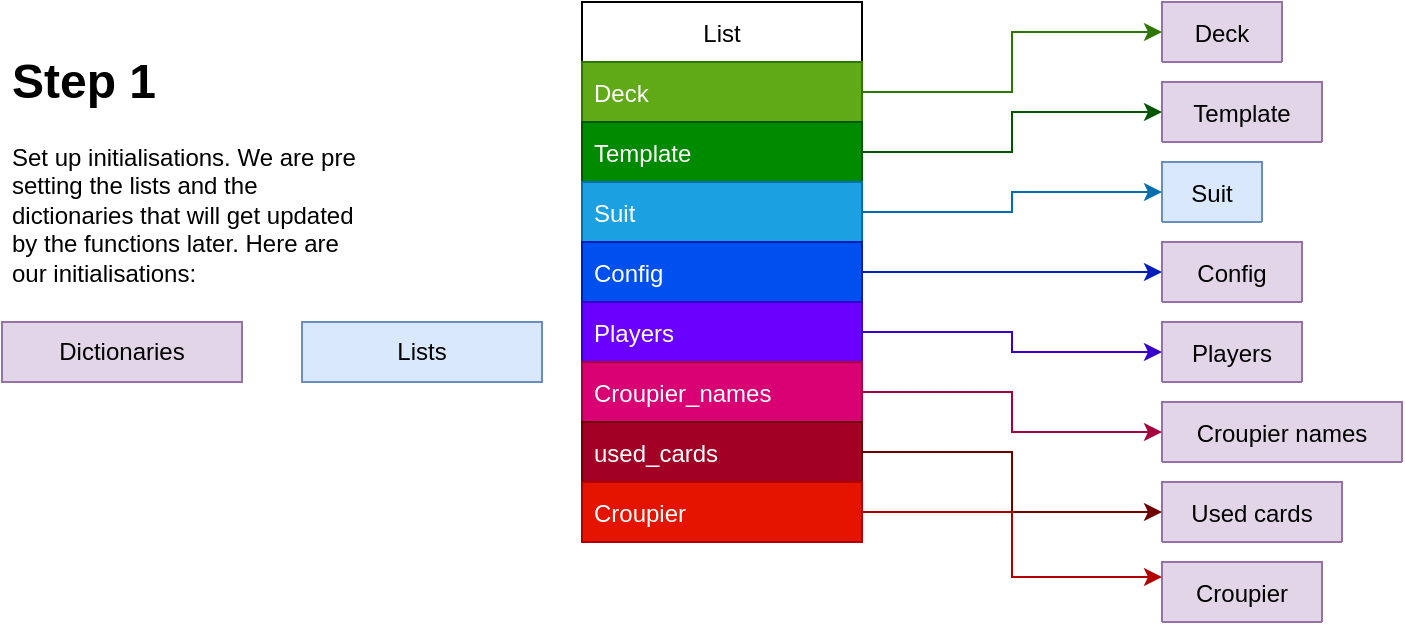 <mxfile version="15.9.1" type="github">
  <diagram id="C5RBs43oDa-KdzZeNtuy" name="Page-1">
    <mxGraphModel dx="866" dy="436" grid="1" gridSize="10" guides="1" tooltips="1" connect="1" arrows="1" fold="1" page="1" pageScale="1" pageWidth="827" pageHeight="1169" math="0" shadow="0">
      <root>
        <mxCell id="WIyWlLk6GJQsqaUBKTNV-0" />
        <mxCell id="WIyWlLk6GJQsqaUBKTNV-1" parent="WIyWlLk6GJQsqaUBKTNV-0" />
        <mxCell id="v-qipN8iJghau_C7B_nq-0" value="&lt;h1&gt;Step 1&lt;/h1&gt;&lt;p&gt;Set up initialisations. We are pre setting the lists and the dictionaries that will get updated by the functions later. Here are our initialisations:&lt;/p&gt;" style="text;html=1;strokeColor=none;fillColor=none;spacing=5;spacingTop=-20;whiteSpace=wrap;overflow=hidden;rounded=0;" vertex="1" parent="WIyWlLk6GJQsqaUBKTNV-1">
          <mxGeometry x="20" y="30" width="190" height="140" as="geometry" />
        </mxCell>
        <mxCell id="v-qipN8iJghau_C7B_nq-1" value="List" style="swimlane;fontStyle=0;childLayout=stackLayout;horizontal=1;startSize=30;horizontalStack=0;resizeParent=1;resizeParentMax=0;resizeLast=0;collapsible=1;marginBottom=0;" vertex="1" parent="WIyWlLk6GJQsqaUBKTNV-1">
          <mxGeometry x="310" y="10" width="140" height="270" as="geometry" />
        </mxCell>
        <mxCell id="v-qipN8iJghau_C7B_nq-2" value="Deck" style="text;strokeColor=#2D7600;fillColor=#60a917;align=left;verticalAlign=middle;spacingLeft=4;spacingRight=4;overflow=hidden;points=[[0,0.5],[1,0.5]];portConstraint=eastwest;rotatable=0;fontColor=#ffffff;" vertex="1" parent="v-qipN8iJghau_C7B_nq-1">
          <mxGeometry y="30" width="140" height="30" as="geometry" />
        </mxCell>
        <mxCell id="v-qipN8iJghau_C7B_nq-6" value="Template" style="text;strokeColor=#005700;fillColor=#008a00;align=left;verticalAlign=middle;spacingLeft=4;spacingRight=4;overflow=hidden;points=[[0,0.5],[1,0.5]];portConstraint=eastwest;rotatable=0;fontColor=#ffffff;" vertex="1" parent="v-qipN8iJghau_C7B_nq-1">
          <mxGeometry y="60" width="140" height="30" as="geometry" />
        </mxCell>
        <mxCell id="v-qipN8iJghau_C7B_nq-3" value="Suit" style="text;strokeColor=#006EAF;fillColor=#1ba1e2;align=left;verticalAlign=middle;spacingLeft=4;spacingRight=4;overflow=hidden;points=[[0,0.5],[1,0.5]];portConstraint=eastwest;rotatable=0;fontColor=#ffffff;" vertex="1" parent="v-qipN8iJghau_C7B_nq-1">
          <mxGeometry y="90" width="140" height="30" as="geometry" />
        </mxCell>
        <mxCell id="v-qipN8iJghau_C7B_nq-7" value="Config" style="text;strokeColor=#001DBC;fillColor=#0050ef;align=left;verticalAlign=middle;spacingLeft=4;spacingRight=4;overflow=hidden;points=[[0,0.5],[1,0.5]];portConstraint=eastwest;rotatable=0;fontColor=#ffffff;" vertex="1" parent="v-qipN8iJghau_C7B_nq-1">
          <mxGeometry y="120" width="140" height="30" as="geometry" />
        </mxCell>
        <mxCell id="v-qipN8iJghau_C7B_nq-5" value="Players" style="text;strokeColor=#3700CC;fillColor=#6a00ff;align=left;verticalAlign=middle;spacingLeft=4;spacingRight=4;overflow=hidden;points=[[0,0.5],[1,0.5]];portConstraint=eastwest;rotatable=0;fontColor=#ffffff;" vertex="1" parent="v-qipN8iJghau_C7B_nq-1">
          <mxGeometry y="150" width="140" height="30" as="geometry" />
        </mxCell>
        <mxCell id="v-qipN8iJghau_C7B_nq-12" value="Croupier_names" style="text;strokeColor=#A50040;fillColor=#d80073;align=left;verticalAlign=middle;spacingLeft=4;spacingRight=4;overflow=hidden;points=[[0,0.5],[1,0.5]];portConstraint=eastwest;rotatable=0;fontColor=#ffffff;" vertex="1" parent="v-qipN8iJghau_C7B_nq-1">
          <mxGeometry y="180" width="140" height="30" as="geometry" />
        </mxCell>
        <mxCell id="v-qipN8iJghau_C7B_nq-11" value="used_cards" style="text;strokeColor=#6F0000;fillColor=#a20025;align=left;verticalAlign=middle;spacingLeft=4;spacingRight=4;overflow=hidden;points=[[0,0.5],[1,0.5]];portConstraint=eastwest;rotatable=0;fontColor=#ffffff;" vertex="1" parent="v-qipN8iJghau_C7B_nq-1">
          <mxGeometry y="210" width="140" height="30" as="geometry" />
        </mxCell>
        <mxCell id="v-qipN8iJghau_C7B_nq-4" value="Croupier" style="text;strokeColor=#B20000;fillColor=#e51400;align=left;verticalAlign=middle;spacingLeft=4;spacingRight=4;overflow=hidden;points=[[0,0.5],[1,0.5]];portConstraint=eastwest;rotatable=0;fontColor=#ffffff;" vertex="1" parent="v-qipN8iJghau_C7B_nq-1">
          <mxGeometry y="240" width="140" height="30" as="geometry" />
        </mxCell>
        <mxCell id="v-qipN8iJghau_C7B_nq-13" value="Deck" style="swimlane;fontStyle=0;childLayout=stackLayout;horizontal=1;startSize=30;horizontalStack=0;resizeParent=1;resizeParentMax=0;resizeLast=0;collapsible=1;marginBottom=0;fillColor=#e1d5e7;strokeColor=#9673a6;" vertex="1" collapsed="1" parent="WIyWlLk6GJQsqaUBKTNV-1">
          <mxGeometry x="600" y="10" width="60" height="30" as="geometry">
            <mxRectangle x="590" y="50" width="140" height="420" as="alternateBounds" />
          </mxGeometry>
        </mxCell>
        <mxCell id="v-qipN8iJghau_C7B_nq-14" value="Ace : 1" style="text;strokeColor=none;fillColor=none;align=left;verticalAlign=middle;spacingLeft=4;spacingRight=4;overflow=hidden;points=[[0,0.5],[1,0.5]];portConstraint=eastwest;rotatable=0;" vertex="1" parent="v-qipN8iJghau_C7B_nq-13">
          <mxGeometry y="30" width="60" height="30" as="geometry" />
        </mxCell>
        <mxCell id="v-qipN8iJghau_C7B_nq-15" value="Two : 2" style="text;strokeColor=none;fillColor=none;align=left;verticalAlign=middle;spacingLeft=4;spacingRight=4;overflow=hidden;points=[[0,0.5],[1,0.5]];portConstraint=eastwest;rotatable=0;" vertex="1" parent="v-qipN8iJghau_C7B_nq-13">
          <mxGeometry y="60" width="60" height="30" as="geometry" />
        </mxCell>
        <mxCell id="v-qipN8iJghau_C7B_nq-21" value="Three : 3" style="text;strokeColor=none;fillColor=none;align=left;verticalAlign=middle;spacingLeft=4;spacingRight=4;overflow=hidden;points=[[0,0.5],[1,0.5]];portConstraint=eastwest;rotatable=0;" vertex="1" parent="v-qipN8iJghau_C7B_nq-13">
          <mxGeometry y="90" width="60" height="30" as="geometry" />
        </mxCell>
        <mxCell id="v-qipN8iJghau_C7B_nq-16" value="Four :4" style="text;strokeColor=none;fillColor=none;align=left;verticalAlign=middle;spacingLeft=4;spacingRight=4;overflow=hidden;points=[[0,0.5],[1,0.5]];portConstraint=eastwest;rotatable=0;" vertex="1" parent="v-qipN8iJghau_C7B_nq-13">
          <mxGeometry y="120" width="60" height="30" as="geometry" />
        </mxCell>
        <mxCell id="v-qipN8iJghau_C7B_nq-18" value="Five : 5" style="text;strokeColor=none;fillColor=none;align=left;verticalAlign=middle;spacingLeft=4;spacingRight=4;overflow=hidden;points=[[0,0.5],[1,0.5]];portConstraint=eastwest;rotatable=0;" vertex="1" parent="v-qipN8iJghau_C7B_nq-13">
          <mxGeometry y="150" width="60" height="30" as="geometry" />
        </mxCell>
        <mxCell id="v-qipN8iJghau_C7B_nq-19" value="Six : 6" style="text;strokeColor=none;fillColor=none;align=left;verticalAlign=middle;spacingLeft=4;spacingRight=4;overflow=hidden;points=[[0,0.5],[1,0.5]];portConstraint=eastwest;rotatable=0;" vertex="1" parent="v-qipN8iJghau_C7B_nq-13">
          <mxGeometry y="180" width="60" height="30" as="geometry" />
        </mxCell>
        <mxCell id="v-qipN8iJghau_C7B_nq-25" value="Seven 7" style="text;strokeColor=none;fillColor=none;align=left;verticalAlign=middle;spacingLeft=4;spacingRight=4;overflow=hidden;points=[[0,0.5],[1,0.5]];portConstraint=eastwest;rotatable=0;" vertex="1" parent="v-qipN8iJghau_C7B_nq-13">
          <mxGeometry y="210" width="60" height="30" as="geometry" />
        </mxCell>
        <mxCell id="v-qipN8iJghau_C7B_nq-23" value="Eight : 8" style="text;strokeColor=none;fillColor=none;align=left;verticalAlign=middle;spacingLeft=4;spacingRight=4;overflow=hidden;points=[[0,0.5],[1,0.5]];portConstraint=eastwest;rotatable=0;" vertex="1" parent="v-qipN8iJghau_C7B_nq-13">
          <mxGeometry y="240" width="60" height="30" as="geometry" />
        </mxCell>
        <mxCell id="v-qipN8iJghau_C7B_nq-22" value="Nine : 9" style="text;strokeColor=none;fillColor=none;align=left;verticalAlign=middle;spacingLeft=4;spacingRight=4;overflow=hidden;points=[[0,0.5],[1,0.5]];portConstraint=eastwest;rotatable=0;" vertex="1" parent="v-qipN8iJghau_C7B_nq-13">
          <mxGeometry y="270" width="60" height="30" as="geometry" />
        </mxCell>
        <mxCell id="v-qipN8iJghau_C7B_nq-24" value="Ten : 10" style="text;strokeColor=none;fillColor=none;align=left;verticalAlign=middle;spacingLeft=4;spacingRight=4;overflow=hidden;points=[[0,0.5],[1,0.5]];portConstraint=eastwest;rotatable=0;" vertex="1" parent="v-qipN8iJghau_C7B_nq-13">
          <mxGeometry y="300" width="60" height="30" as="geometry" />
        </mxCell>
        <mxCell id="v-qipN8iJghau_C7B_nq-27" value="Jack : 10" style="text;strokeColor=none;fillColor=none;align=left;verticalAlign=middle;spacingLeft=4;spacingRight=4;overflow=hidden;points=[[0,0.5],[1,0.5]];portConstraint=eastwest;rotatable=0;" vertex="1" parent="v-qipN8iJghau_C7B_nq-13">
          <mxGeometry y="330" width="60" height="30" as="geometry" />
        </mxCell>
        <mxCell id="v-qipN8iJghau_C7B_nq-26" value="Queen : 10" style="text;strokeColor=none;fillColor=none;align=left;verticalAlign=middle;spacingLeft=4;spacingRight=4;overflow=hidden;points=[[0,0.5],[1,0.5]];portConstraint=eastwest;rotatable=0;" vertex="1" parent="v-qipN8iJghau_C7B_nq-13">
          <mxGeometry y="360" width="60" height="30" as="geometry" />
        </mxCell>
        <mxCell id="v-qipN8iJghau_C7B_nq-17" value="King : 10" style="text;strokeColor=none;fillColor=none;align=left;verticalAlign=middle;spacingLeft=4;spacingRight=4;overflow=hidden;points=[[0,0.5],[1,0.5]];portConstraint=eastwest;rotatable=0;" vertex="1" parent="v-qipN8iJghau_C7B_nq-13">
          <mxGeometry y="390" width="60" height="30" as="geometry" />
        </mxCell>
        <mxCell id="v-qipN8iJghau_C7B_nq-28" value="Template" style="swimlane;fontStyle=0;childLayout=stackLayout;horizontal=1;startSize=30;horizontalStack=0;resizeParent=1;resizeParentMax=0;resizeLast=0;collapsible=1;marginBottom=0;fillColor=#e1d5e7;strokeColor=#9673a6;" vertex="1" collapsed="1" parent="WIyWlLk6GJQsqaUBKTNV-1">
          <mxGeometry x="600" y="50" width="80" height="30" as="geometry">
            <mxRectangle x="640" y="115" width="500" height="130" as="alternateBounds" />
          </mxGeometry>
        </mxCell>
        <mxCell id="v-qipN8iJghau_C7B_nq-29" value="A default template for every time that we are creating a new player in the players dictionary" style="text;strokeColor=none;fillColor=none;align=left;verticalAlign=middle;spacingLeft=4;spacingRight=4;overflow=hidden;points=[[0,0.5],[1,0.5]];portConstraint=eastwest;rotatable=0;" vertex="1" parent="v-qipN8iJghau_C7B_nq-28">
          <mxGeometry y="30" width="80" height="100" as="geometry" />
        </mxCell>
        <mxCell id="v-qipN8iJghau_C7B_nq-32" value="Suit" style="swimlane;fontStyle=0;childLayout=stackLayout;horizontal=1;startSize=30;horizontalStack=0;resizeParent=1;resizeParentMax=0;resizeLast=0;collapsible=1;marginBottom=0;fillColor=#dae8fc;strokeColor=#6c8ebf;" vertex="1" collapsed="1" parent="WIyWlLk6GJQsqaUBKTNV-1">
          <mxGeometry x="600" y="90" width="50" height="30" as="geometry">
            <mxRectangle x="620" y="190" width="140" height="150" as="alternateBounds" />
          </mxGeometry>
        </mxCell>
        <mxCell id="v-qipN8iJghau_C7B_nq-33" value="of Diamonds" style="text;strokeColor=none;fillColor=none;align=left;verticalAlign=middle;spacingLeft=4;spacingRight=4;overflow=hidden;points=[[0,0.5],[1,0.5]];portConstraint=eastwest;rotatable=0;" vertex="1" parent="v-qipN8iJghau_C7B_nq-32">
          <mxGeometry y="30" width="50" height="30" as="geometry" />
        </mxCell>
        <mxCell id="v-qipN8iJghau_C7B_nq-36" value="of Clubs" style="text;strokeColor=none;fillColor=none;align=left;verticalAlign=middle;spacingLeft=4;spacingRight=4;overflow=hidden;points=[[0,0.5],[1,0.5]];portConstraint=eastwest;rotatable=0;" vertex="1" parent="v-qipN8iJghau_C7B_nq-32">
          <mxGeometry y="60" width="50" height="30" as="geometry" />
        </mxCell>
        <mxCell id="v-qipN8iJghau_C7B_nq-34" value="of Hearts" style="text;strokeColor=none;fillColor=none;align=left;verticalAlign=middle;spacingLeft=4;spacingRight=4;overflow=hidden;points=[[0,0.5],[1,0.5]];portConstraint=eastwest;rotatable=0;" vertex="1" parent="v-qipN8iJghau_C7B_nq-32">
          <mxGeometry y="90" width="50" height="30" as="geometry" />
        </mxCell>
        <mxCell id="v-qipN8iJghau_C7B_nq-35" value="of Spades" style="text;strokeColor=none;fillColor=none;align=left;verticalAlign=middle;spacingLeft=4;spacingRight=4;overflow=hidden;points=[[0,0.5],[1,0.5]];portConstraint=eastwest;rotatable=0;" vertex="1" parent="v-qipN8iJghau_C7B_nq-32">
          <mxGeometry y="120" width="50" height="30" as="geometry" />
        </mxCell>
        <mxCell id="v-qipN8iJghau_C7B_nq-37" value="Config" style="swimlane;fontStyle=0;childLayout=stackLayout;horizontal=1;startSize=30;horizontalStack=0;resizeParent=1;resizeParentMax=0;resizeLast=0;collapsible=1;marginBottom=0;fillColor=#e1d5e7;strokeColor=#9673a6;" vertex="1" collapsed="1" parent="WIyWlLk6GJQsqaUBKTNV-1">
          <mxGeometry x="600" y="130" width="70" height="30" as="geometry">
            <mxRectangle x="660" y="220" width="140" height="210" as="alternateBounds" />
          </mxGeometry>
        </mxCell>
        <mxCell id="v-qipN8iJghau_C7B_nq-38" value="Number of players" style="text;strokeColor=none;fillColor=none;align=left;verticalAlign=middle;spacingLeft=4;spacingRight=4;overflow=hidden;points=[[0,0.5],[1,0.5]];portConstraint=eastwest;rotatable=0;" vertex="1" parent="v-qipN8iJghau_C7B_nq-37">
          <mxGeometry y="30" width="70" height="30" as="geometry" />
        </mxCell>
        <mxCell id="v-qipN8iJghau_C7B_nq-39" value="Money" style="text;strokeColor=none;fillColor=none;align=left;verticalAlign=middle;spacingLeft=4;spacingRight=4;overflow=hidden;points=[[0,0.5],[1,0.5]];portConstraint=eastwest;rotatable=0;" vertex="1" parent="v-qipN8iJghau_C7B_nq-37">
          <mxGeometry y="60" width="70" height="30" as="geometry" />
        </mxCell>
        <mxCell id="v-qipN8iJghau_C7B_nq-43" value="max number of decks" style="text;strokeColor=none;fillColor=none;align=left;verticalAlign=middle;spacingLeft=4;spacingRight=4;overflow=hidden;points=[[0,0.5],[1,0.5]];portConstraint=eastwest;rotatable=0;" vertex="1" parent="v-qipN8iJghau_C7B_nq-37">
          <mxGeometry y="90" width="70" height="30" as="geometry" />
        </mxCell>
        <mxCell id="v-qipN8iJghau_C7B_nq-44" value="deck size" style="text;strokeColor=none;fillColor=none;align=left;verticalAlign=middle;spacingLeft=4;spacingRight=4;overflow=hidden;points=[[0,0.5],[1,0.5]];portConstraint=eastwest;rotatable=0;" vertex="1" parent="v-qipN8iJghau_C7B_nq-37">
          <mxGeometry y="120" width="70" height="30" as="geometry" />
        </mxCell>
        <mxCell id="v-qipN8iJghau_C7B_nq-40" value="Minimum bet" style="text;strokeColor=none;fillColor=none;align=left;verticalAlign=middle;spacingLeft=4;spacingRight=4;overflow=hidden;points=[[0,0.5],[1,0.5]];portConstraint=eastwest;rotatable=0;" vertex="1" parent="v-qipN8iJghau_C7B_nq-37">
          <mxGeometry y="150" width="70" height="30" as="geometry" />
        </mxCell>
        <mxCell id="v-qipN8iJghau_C7B_nq-41" value="game" style="text;strokeColor=none;fillColor=none;align=left;verticalAlign=middle;spacingLeft=4;spacingRight=4;overflow=hidden;points=[[0,0.5],[1,0.5]];portConstraint=eastwest;rotatable=0;" vertex="1" parent="v-qipN8iJghau_C7B_nq-37">
          <mxGeometry y="180" width="70" height="30" as="geometry" />
        </mxCell>
        <mxCell id="v-qipN8iJghau_C7B_nq-45" value="Players" style="swimlane;fontStyle=0;childLayout=stackLayout;horizontal=1;startSize=30;horizontalStack=0;resizeParent=1;resizeParentMax=0;resizeLast=0;collapsible=1;marginBottom=0;fillColor=#e1d5e7;strokeColor=#9673a6;" vertex="1" collapsed="1" parent="WIyWlLk6GJQsqaUBKTNV-1">
          <mxGeometry x="600" y="170" width="70" height="30" as="geometry">
            <mxRectangle x="650" y="250" width="480" height="60" as="alternateBounds" />
          </mxGeometry>
        </mxCell>
        <mxCell id="v-qipN8iJghau_C7B_nq-46" value="A blank dictionary. It will get updated from the initPlayers() function" style="text;strokeColor=none;fillColor=none;align=left;verticalAlign=middle;spacingLeft=4;spacingRight=4;overflow=hidden;points=[[0,0.5],[1,0.5]];portConstraint=eastwest;rotatable=0;" vertex="1" parent="v-qipN8iJghau_C7B_nq-45">
          <mxGeometry y="30" width="70" height="30" as="geometry" />
        </mxCell>
        <mxCell id="v-qipN8iJghau_C7B_nq-49" value="Croupier names" style="swimlane;fontStyle=0;childLayout=stackLayout;horizontal=1;startSize=30;horizontalStack=0;resizeParent=1;resizeParentMax=0;resizeLast=0;collapsible=1;marginBottom=0;fillColor=#e1d5e7;strokeColor=#9673a6;" vertex="1" collapsed="1" parent="WIyWlLk6GJQsqaUBKTNV-1">
          <mxGeometry x="600" y="210" width="120" height="30" as="geometry">
            <mxRectangle x="650" y="270" width="140" height="330" as="alternateBounds" />
          </mxGeometry>
        </mxCell>
        <mxCell id="v-qipN8iJghau_C7B_nq-50" value="Max" style="text;strokeColor=none;fillColor=none;align=left;verticalAlign=middle;spacingLeft=4;spacingRight=4;overflow=hidden;points=[[0,0.5],[1,0.5]];portConstraint=eastwest;rotatable=0;" vertex="1" parent="v-qipN8iJghau_C7B_nq-49">
          <mxGeometry y="30" width="120" height="30" as="geometry" />
        </mxCell>
        <mxCell id="v-qipN8iJghau_C7B_nq-56" value="Sophie" style="text;strokeColor=none;fillColor=none;align=left;verticalAlign=middle;spacingLeft=4;spacingRight=4;overflow=hidden;points=[[0,0.5],[1,0.5]];portConstraint=eastwest;rotatable=0;" vertex="1" parent="v-qipN8iJghau_C7B_nq-49">
          <mxGeometry y="60" width="120" height="30" as="geometry" />
        </mxCell>
        <mxCell id="v-qipN8iJghau_C7B_nq-54" value="Jenk" style="text;strokeColor=none;fillColor=none;align=left;verticalAlign=middle;spacingLeft=4;spacingRight=4;overflow=hidden;points=[[0,0.5],[1,0.5]];portConstraint=eastwest;rotatable=0;" vertex="1" parent="v-qipN8iJghau_C7B_nq-49">
          <mxGeometry y="90" width="120" height="30" as="geometry" />
        </mxCell>
        <mxCell id="v-qipN8iJghau_C7B_nq-53" value="Asher" style="text;strokeColor=none;fillColor=none;align=left;verticalAlign=middle;spacingLeft=4;spacingRight=4;overflow=hidden;points=[[0,0.5],[1,0.5]];portConstraint=eastwest;rotatable=0;" vertex="1" parent="v-qipN8iJghau_C7B_nq-49">
          <mxGeometry y="120" width="120" height="30" as="geometry" />
        </mxCell>
        <mxCell id="v-qipN8iJghau_C7B_nq-57" value="Johnny" style="text;strokeColor=none;fillColor=none;align=left;verticalAlign=middle;spacingLeft=4;spacingRight=4;overflow=hidden;points=[[0,0.5],[1,0.5]];portConstraint=eastwest;rotatable=0;" vertex="1" parent="v-qipN8iJghau_C7B_nq-49">
          <mxGeometry y="150" width="120" height="30" as="geometry" />
        </mxCell>
        <mxCell id="v-qipN8iJghau_C7B_nq-59" value="Kennedy" style="text;strokeColor=none;fillColor=none;align=left;verticalAlign=middle;spacingLeft=4;spacingRight=4;overflow=hidden;points=[[0,0.5],[1,0.5]];portConstraint=eastwest;rotatable=0;" vertex="1" parent="v-qipN8iJghau_C7B_nq-49">
          <mxGeometry y="180" width="120" height="30" as="geometry" />
        </mxCell>
        <mxCell id="v-qipN8iJghau_C7B_nq-55" value="Nike" style="text;strokeColor=none;fillColor=none;align=left;verticalAlign=middle;spacingLeft=4;spacingRight=4;overflow=hidden;points=[[0,0.5],[1,0.5]];portConstraint=eastwest;rotatable=0;" vertex="1" parent="v-qipN8iJghau_C7B_nq-49">
          <mxGeometry y="210" width="120" height="30" as="geometry" />
        </mxCell>
        <mxCell id="v-qipN8iJghau_C7B_nq-51" value="Ilias" style="text;strokeColor=none;fillColor=none;align=left;verticalAlign=middle;spacingLeft=4;spacingRight=4;overflow=hidden;points=[[0,0.5],[1,0.5]];portConstraint=eastwest;rotatable=0;" vertex="1" parent="v-qipN8iJghau_C7B_nq-49">
          <mxGeometry y="240" width="120" height="30" as="geometry" />
        </mxCell>
        <mxCell id="v-qipN8iJghau_C7B_nq-58" value="Iris" style="text;strokeColor=none;fillColor=none;align=left;verticalAlign=middle;spacingLeft=4;spacingRight=4;overflow=hidden;points=[[0,0.5],[1,0.5]];portConstraint=eastwest;rotatable=0;" vertex="1" parent="v-qipN8iJghau_C7B_nq-49">
          <mxGeometry y="270" width="120" height="30" as="geometry" />
        </mxCell>
        <mxCell id="v-qipN8iJghau_C7B_nq-52" value="Joey" style="text;strokeColor=none;fillColor=none;align=left;verticalAlign=middle;spacingLeft=4;spacingRight=4;overflow=hidden;points=[[0,0.5],[1,0.5]];portConstraint=eastwest;rotatable=0;" vertex="1" parent="v-qipN8iJghau_C7B_nq-49">
          <mxGeometry y="300" width="120" height="30" as="geometry" />
        </mxCell>
        <mxCell id="v-qipN8iJghau_C7B_nq-61" value="Used cards" style="swimlane;fontStyle=0;childLayout=stackLayout;horizontal=1;startSize=30;horizontalStack=0;resizeParent=1;resizeParentMax=0;resizeLast=0;collapsible=1;marginBottom=0;fillColor=#e1d5e7;strokeColor=#9673a6;" vertex="1" collapsed="1" parent="WIyWlLk6GJQsqaUBKTNV-1">
          <mxGeometry x="600" y="250" width="90" height="30" as="geometry">
            <mxRectangle x="600" y="420" width="320" height="60" as="alternateBounds" />
          </mxGeometry>
        </mxCell>
        <mxCell id="v-qipN8iJghau_C7B_nq-62" value="A dictionary to store the cards that have been used" style="text;strokeColor=none;fillColor=none;align=left;verticalAlign=middle;spacingLeft=4;spacingRight=4;overflow=hidden;points=[[0,0.5],[1,0.5]];portConstraint=eastwest;rotatable=0;" vertex="1" parent="v-qipN8iJghau_C7B_nq-61">
          <mxGeometry y="30" width="90" height="30" as="geometry" />
        </mxCell>
        <mxCell id="v-qipN8iJghau_C7B_nq-65" value="Croupier" style="swimlane;fontStyle=0;childLayout=stackLayout;horizontal=1;startSize=30;horizontalStack=0;resizeParent=1;resizeParentMax=0;resizeLast=0;collapsible=1;marginBottom=0;fillColor=#e1d5e7;strokeColor=#9673a6;" vertex="1" collapsed="1" parent="WIyWlLk6GJQsqaUBKTNV-1">
          <mxGeometry x="600" y="290" width="80" height="30" as="geometry">
            <mxRectangle x="440" y="370" width="430" height="60" as="alternateBounds" />
          </mxGeometry>
        </mxCell>
        <mxCell id="v-qipN8iJghau_C7B_nq-66" value="A default template similar to players template to define croupier&#39;s properties" style="text;strokeColor=none;fillColor=none;align=left;verticalAlign=middle;spacingLeft=4;spacingRight=4;overflow=hidden;points=[[0,0.5],[1,0.5]];portConstraint=eastwest;rotatable=0;" vertex="1" parent="v-qipN8iJghau_C7B_nq-65">
          <mxGeometry y="30" width="80" height="30" as="geometry" />
        </mxCell>
        <mxCell id="v-qipN8iJghau_C7B_nq-69" style="edgeStyle=orthogonalEdgeStyle;rounded=0;orthogonalLoop=1;jettySize=auto;html=1;exitX=1;exitY=0.5;exitDx=0;exitDy=0;fillColor=#60a917;strokeColor=#2D7600;" edge="1" parent="WIyWlLk6GJQsqaUBKTNV-1" source="v-qipN8iJghau_C7B_nq-2" target="v-qipN8iJghau_C7B_nq-13">
          <mxGeometry relative="1" as="geometry" />
        </mxCell>
        <mxCell id="v-qipN8iJghau_C7B_nq-70" style="edgeStyle=orthogonalEdgeStyle;rounded=0;orthogonalLoop=1;jettySize=auto;html=1;exitX=1;exitY=0.5;exitDx=0;exitDy=0;entryX=0;entryY=0.5;entryDx=0;entryDy=0;fillColor=#008a00;strokeColor=#005700;" edge="1" parent="WIyWlLk6GJQsqaUBKTNV-1" source="v-qipN8iJghau_C7B_nq-6" target="v-qipN8iJghau_C7B_nq-28">
          <mxGeometry relative="1" as="geometry" />
        </mxCell>
        <mxCell id="v-qipN8iJghau_C7B_nq-71" style="edgeStyle=orthogonalEdgeStyle;rounded=0;orthogonalLoop=1;jettySize=auto;html=1;exitX=1;exitY=0.5;exitDx=0;exitDy=0;fillColor=#1ba1e2;strokeColor=#006EAF;" edge="1" parent="WIyWlLk6GJQsqaUBKTNV-1" source="v-qipN8iJghau_C7B_nq-3" target="v-qipN8iJghau_C7B_nq-32">
          <mxGeometry relative="1" as="geometry" />
        </mxCell>
        <mxCell id="v-qipN8iJghau_C7B_nq-72" style="edgeStyle=orthogonalEdgeStyle;rounded=0;orthogonalLoop=1;jettySize=auto;html=1;exitX=1;exitY=0.5;exitDx=0;exitDy=0;entryX=0;entryY=0.5;entryDx=0;entryDy=0;fillColor=#0050ef;strokeColor=#001DBC;" edge="1" parent="WIyWlLk6GJQsqaUBKTNV-1" source="v-qipN8iJghau_C7B_nq-7" target="v-qipN8iJghau_C7B_nq-37">
          <mxGeometry relative="1" as="geometry" />
        </mxCell>
        <mxCell id="v-qipN8iJghau_C7B_nq-73" style="edgeStyle=orthogonalEdgeStyle;rounded=0;orthogonalLoop=1;jettySize=auto;html=1;exitX=1;exitY=0.5;exitDx=0;exitDy=0;entryX=0;entryY=0.5;entryDx=0;entryDy=0;fillColor=#6a00ff;strokeColor=#3700CC;" edge="1" parent="WIyWlLk6GJQsqaUBKTNV-1" source="v-qipN8iJghau_C7B_nq-5" target="v-qipN8iJghau_C7B_nq-45">
          <mxGeometry relative="1" as="geometry" />
        </mxCell>
        <mxCell id="v-qipN8iJghau_C7B_nq-74" style="edgeStyle=orthogonalEdgeStyle;rounded=0;orthogonalLoop=1;jettySize=auto;html=1;exitX=1;exitY=0.5;exitDx=0;exitDy=0;entryX=0;entryY=0.5;entryDx=0;entryDy=0;fillColor=#d80073;strokeColor=#A50040;" edge="1" parent="WIyWlLk6GJQsqaUBKTNV-1" source="v-qipN8iJghau_C7B_nq-12" target="v-qipN8iJghau_C7B_nq-49">
          <mxGeometry relative="1" as="geometry" />
        </mxCell>
        <mxCell id="v-qipN8iJghau_C7B_nq-77" style="edgeStyle=orthogonalEdgeStyle;rounded=0;orthogonalLoop=1;jettySize=auto;html=1;exitX=1;exitY=0.5;exitDx=0;exitDy=0;fillColor=#a20025;strokeColor=#6F0000;" edge="1" parent="WIyWlLk6GJQsqaUBKTNV-1" source="v-qipN8iJghau_C7B_nq-11" target="v-qipN8iJghau_C7B_nq-61">
          <mxGeometry relative="1" as="geometry" />
        </mxCell>
        <mxCell id="v-qipN8iJghau_C7B_nq-78" style="edgeStyle=orthogonalEdgeStyle;rounded=0;orthogonalLoop=1;jettySize=auto;html=1;exitX=1;exitY=0.5;exitDx=0;exitDy=0;entryX=0;entryY=0.25;entryDx=0;entryDy=0;fillColor=#e51400;strokeColor=#B20000;" edge="1" parent="WIyWlLk6GJQsqaUBKTNV-1" source="v-qipN8iJghau_C7B_nq-4" target="v-qipN8iJghau_C7B_nq-65">
          <mxGeometry relative="1" as="geometry" />
        </mxCell>
        <mxCell id="v-qipN8iJghau_C7B_nq-79" value="Dictionaries" style="rounded=0;whiteSpace=wrap;html=1;fillColor=#e1d5e7;strokeColor=#9673a6;" vertex="1" parent="WIyWlLk6GJQsqaUBKTNV-1">
          <mxGeometry x="20" y="170" width="120" height="30" as="geometry" />
        </mxCell>
        <mxCell id="v-qipN8iJghau_C7B_nq-80" value="Lists" style="rounded=0;whiteSpace=wrap;html=1;fillColor=#dae8fc;strokeColor=#6c8ebf;" vertex="1" parent="WIyWlLk6GJQsqaUBKTNV-1">
          <mxGeometry x="170" y="170" width="120" height="30" as="geometry" />
        </mxCell>
      </root>
    </mxGraphModel>
  </diagram>
</mxfile>
